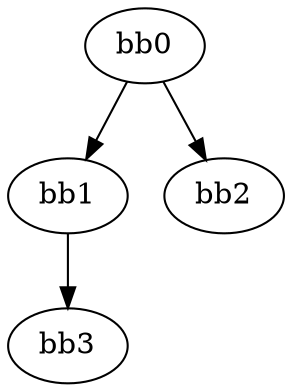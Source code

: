 digraph {
    0 [ label = "bb0\l" ]
    1 [ label = "bb1\l" ]
    2 [ label = "bb2\l" ]
    3 [ label = "bb3\l" ]
    0 -> 1 [ ]
    0 -> 2 [ ]
    1 -> 3 [ ]
}

